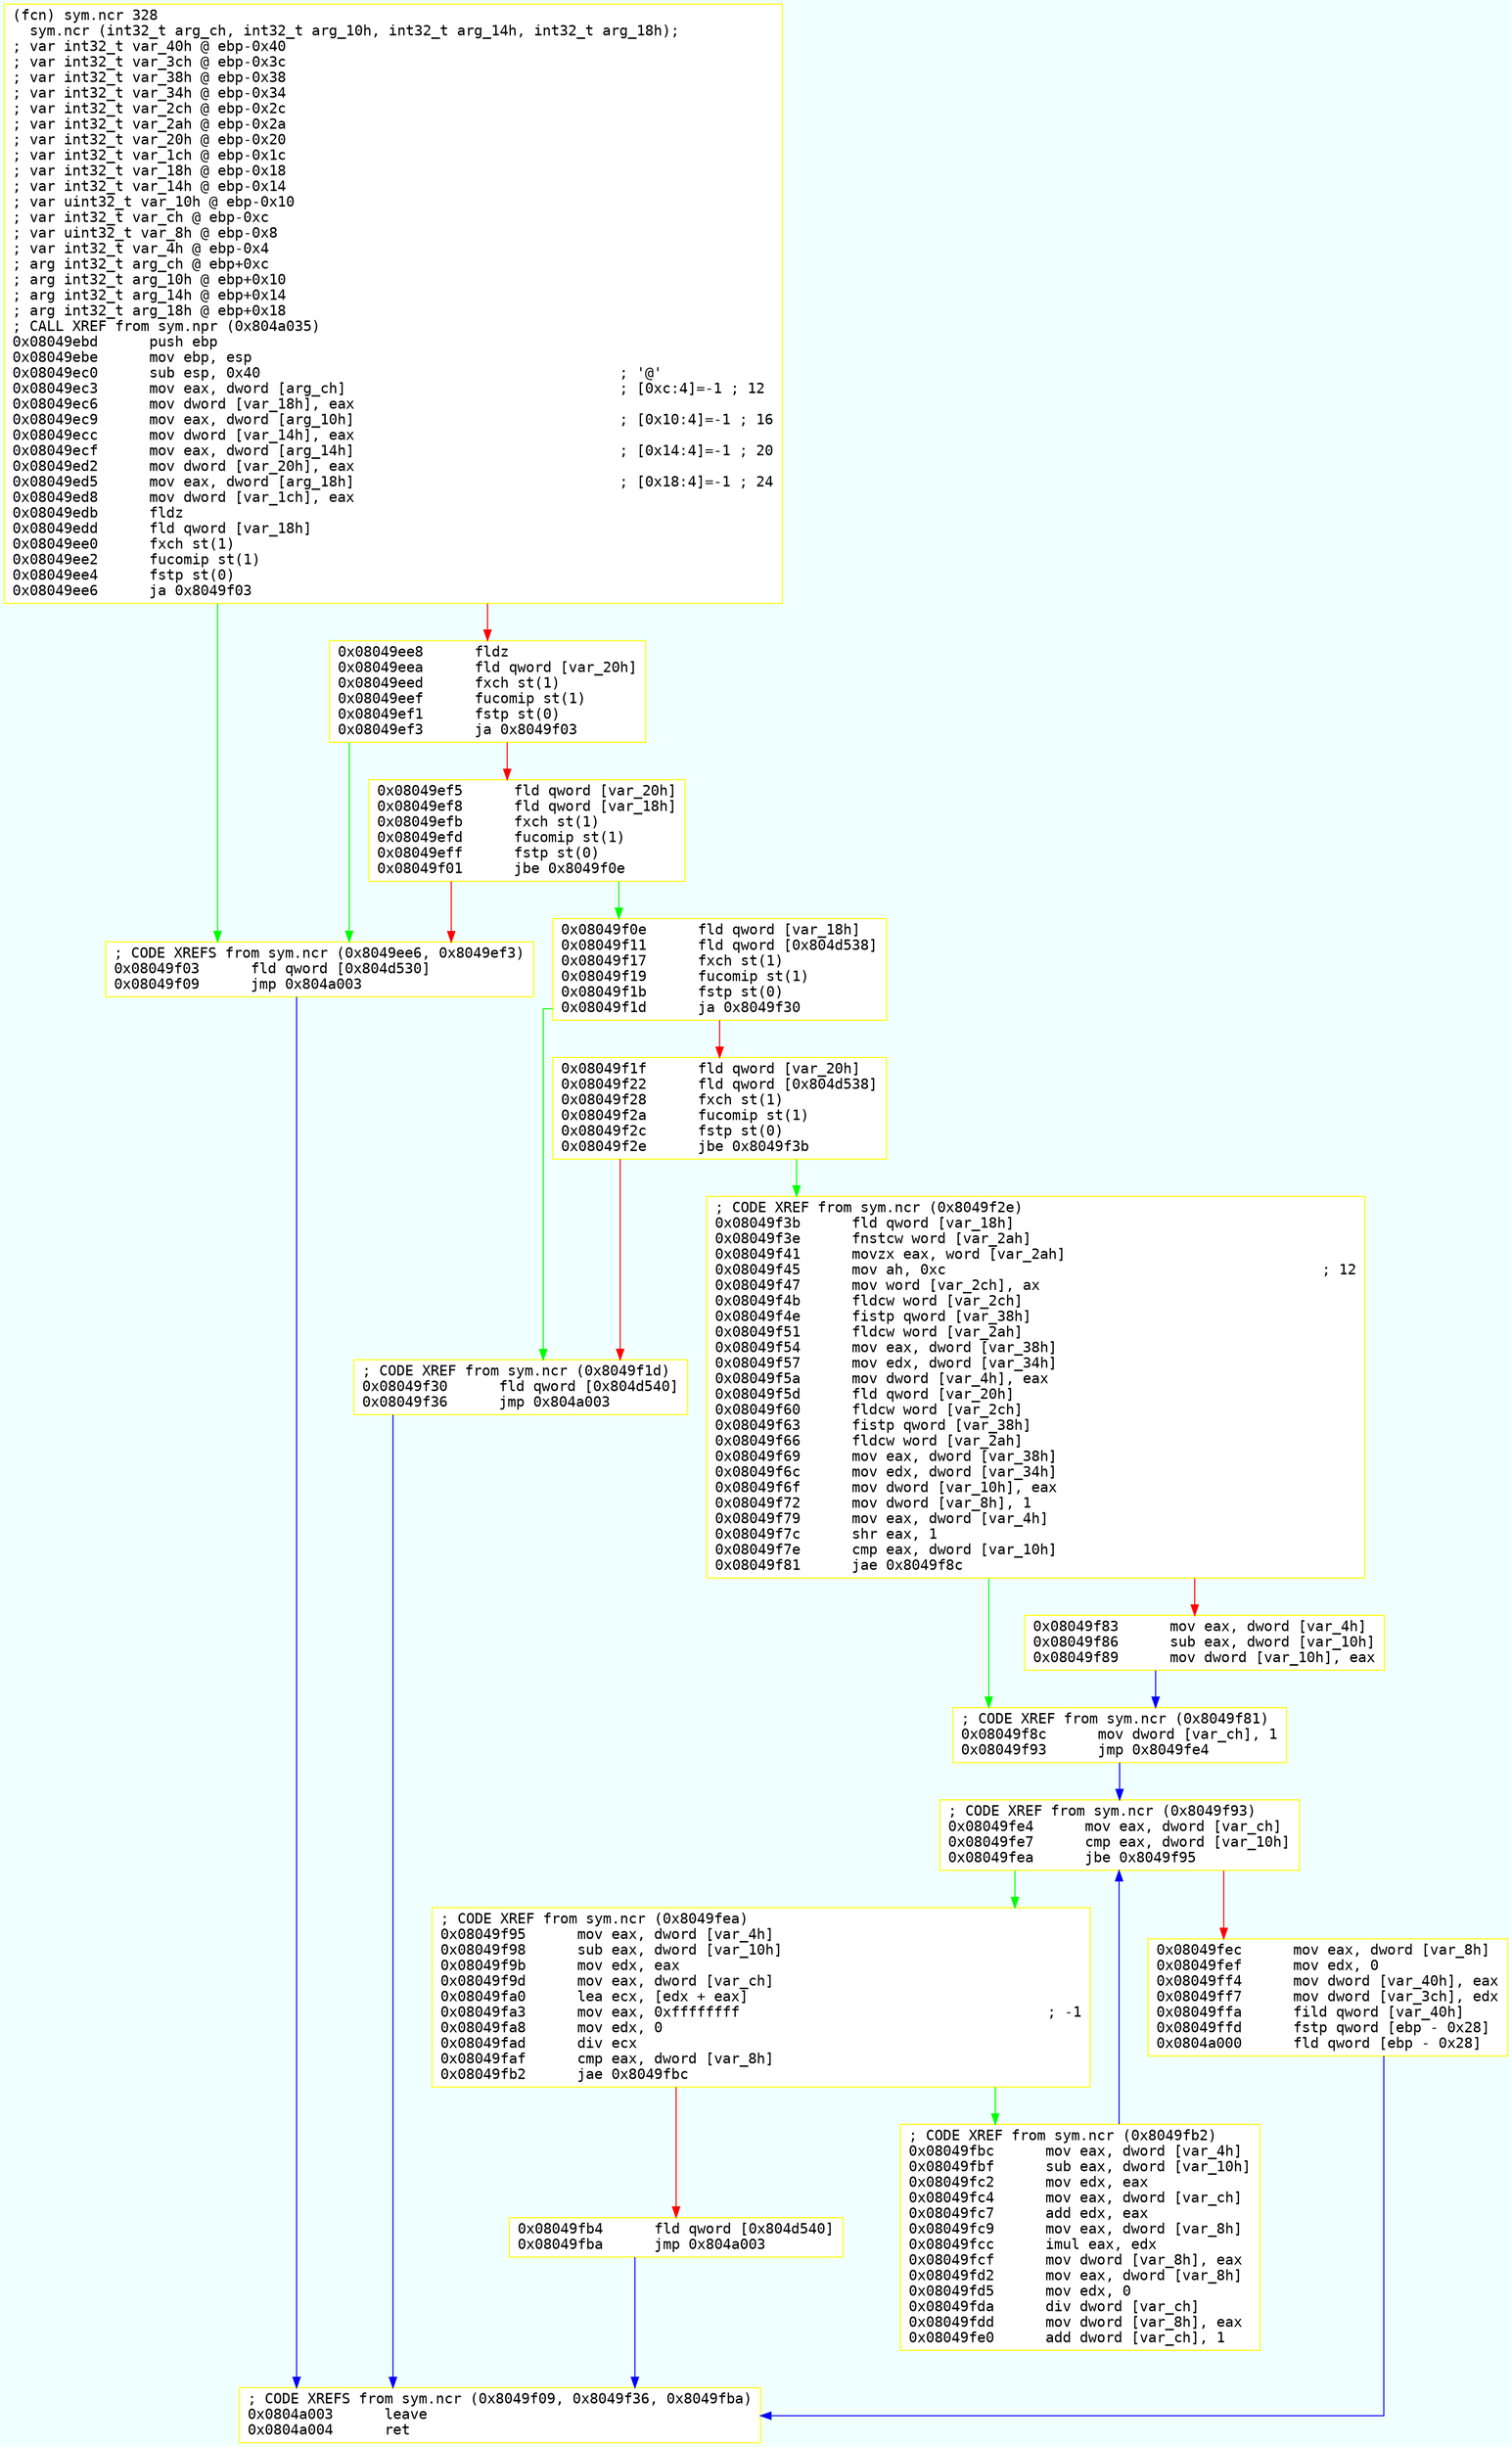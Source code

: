 digraph code {
	graph [bgcolor=azure fontsize=8 fontname="Courier" splines="ortho"];
	node [fillcolor=gray style=filled shape=box];
	edge [arrowhead="normal"];
	"0x08049ebd" -> "0x08049f03" [color="green"];
	"0x08049ebd" -> "0x08049ee8" [color="red"];
	"0x08049ebd" [URL="sym.ncr/0x08049ebd", fillcolor="white",color="yellow", fontname="Courier",label="(fcn) sym.ncr 328\l  sym.ncr (int32_t arg_ch, int32_t arg_10h, int32_t arg_14h, int32_t arg_18h);\l; var int32_t var_40h @ ebp-0x40\l; var int32_t var_3ch @ ebp-0x3c\l; var int32_t var_38h @ ebp-0x38\l; var int32_t var_34h @ ebp-0x34\l; var int32_t var_2ch @ ebp-0x2c\l; var int32_t var_2ah @ ebp-0x2a\l; var int32_t var_20h @ ebp-0x20\l; var int32_t var_1ch @ ebp-0x1c\l; var int32_t var_18h @ ebp-0x18\l; var int32_t var_14h @ ebp-0x14\l; var uint32_t var_10h @ ebp-0x10\l; var int32_t var_ch @ ebp-0xc\l; var uint32_t var_8h @ ebp-0x8\l; var int32_t var_4h @ ebp-0x4\l; arg int32_t arg_ch @ ebp+0xc\l; arg int32_t arg_10h @ ebp+0x10\l; arg int32_t arg_14h @ ebp+0x14\l; arg int32_t arg_18h @ ebp+0x18\l; CALL XREF from sym.npr (0x804a035)\l0x08049ebd      push ebp\l0x08049ebe      mov ebp, esp\l0x08049ec0      sub esp, 0x40                                          ; '@'\l0x08049ec3      mov eax, dword [arg_ch]                                ; [0xc:4]=-1 ; 12\l0x08049ec6      mov dword [var_18h], eax\l0x08049ec9      mov eax, dword [arg_10h]                               ; [0x10:4]=-1 ; 16\l0x08049ecc      mov dword [var_14h], eax\l0x08049ecf      mov eax, dword [arg_14h]                               ; [0x14:4]=-1 ; 20\l0x08049ed2      mov dword [var_20h], eax\l0x08049ed5      mov eax, dword [arg_18h]                               ; [0x18:4]=-1 ; 24\l0x08049ed8      mov dword [var_1ch], eax\l0x08049edb      fldz\l0x08049edd      fld qword [var_18h]\l0x08049ee0      fxch st(1)\l0x08049ee2      fucomip st(1)\l0x08049ee4      fstp st(0)\l0x08049ee6      ja 0x8049f03\l"]
	"0x08049ee8" -> "0x08049f03" [color="green"];
	"0x08049ee8" -> "0x08049ef5" [color="red"];
	"0x08049ee8" [URL="sym.ncr/0x08049ee8", fillcolor="white",color="yellow", fontname="Courier",label="0x08049ee8      fldz\l0x08049eea      fld qword [var_20h]\l0x08049eed      fxch st(1)\l0x08049eef      fucomip st(1)\l0x08049ef1      fstp st(0)\l0x08049ef3      ja 0x8049f03\l"]
	"0x08049ef5" -> "0x08049f0e" [color="green"];
	"0x08049ef5" -> "0x08049f03" [color="red"];
	"0x08049ef5" [URL="sym.ncr/0x08049ef5", fillcolor="white",color="yellow", fontname="Courier",label="0x08049ef5      fld qword [var_20h]\l0x08049ef8      fld qword [var_18h]\l0x08049efb      fxch st(1)\l0x08049efd      fucomip st(1)\l0x08049eff      fstp st(0)\l0x08049f01      jbe 0x8049f0e\l"]
	"0x08049f03" -> "0x0804a003" [color="blue"];
	"0x08049f03" [URL="sym.ncr/0x08049f03", fillcolor="white",color="yellow", fontname="Courier",label="; CODE XREFS from sym.ncr (0x8049ee6, 0x8049ef3)\l0x08049f03      fld qword [0x804d530]\l0x08049f09      jmp 0x804a003\l"]
	"0x08049f0e" -> "0x08049f30" [color="green"];
	"0x08049f0e" -> "0x08049f1f" [color="red"];
	"0x08049f0e" [URL="sym.ncr/0x08049f0e", fillcolor="white",color="yellow", fontname="Courier",label="0x08049f0e      fld qword [var_18h]\l0x08049f11      fld qword [0x804d538]\l0x08049f17      fxch st(1)\l0x08049f19      fucomip st(1)\l0x08049f1b      fstp st(0)\l0x08049f1d      ja 0x8049f30\l"]
	"0x08049f1f" -> "0x08049f3b" [color="green"];
	"0x08049f1f" -> "0x08049f30" [color="red"];
	"0x08049f1f" [URL="sym.ncr/0x08049f1f", fillcolor="white",color="yellow", fontname="Courier",label="0x08049f1f      fld qword [var_20h]\l0x08049f22      fld qword [0x804d538]\l0x08049f28      fxch st(1)\l0x08049f2a      fucomip st(1)\l0x08049f2c      fstp st(0)\l0x08049f2e      jbe 0x8049f3b\l"]
	"0x08049f30" -> "0x0804a003" [color="blue"];
	"0x08049f30" [URL="sym.ncr/0x08049f30", fillcolor="white",color="yellow", fontname="Courier",label="; CODE XREF from sym.ncr (0x8049f1d)\l0x08049f30      fld qword [0x804d540]\l0x08049f36      jmp 0x804a003\l"]
	"0x08049f3b" -> "0x08049f8c" [color="green"];
	"0x08049f3b" -> "0x08049f83" [color="red"];
	"0x08049f3b" [URL="sym.ncr/0x08049f3b", fillcolor="white",color="yellow", fontname="Courier",label="; CODE XREF from sym.ncr (0x8049f2e)\l0x08049f3b      fld qword [var_18h]\l0x08049f3e      fnstcw word [var_2ah]\l0x08049f41      movzx eax, word [var_2ah]\l0x08049f45      mov ah, 0xc                                            ; 12\l0x08049f47      mov word [var_2ch], ax\l0x08049f4b      fldcw word [var_2ch]\l0x08049f4e      fistp qword [var_38h]\l0x08049f51      fldcw word [var_2ah]\l0x08049f54      mov eax, dword [var_38h]\l0x08049f57      mov edx, dword [var_34h]\l0x08049f5a      mov dword [var_4h], eax\l0x08049f5d      fld qword [var_20h]\l0x08049f60      fldcw word [var_2ch]\l0x08049f63      fistp qword [var_38h]\l0x08049f66      fldcw word [var_2ah]\l0x08049f69      mov eax, dword [var_38h]\l0x08049f6c      mov edx, dword [var_34h]\l0x08049f6f      mov dword [var_10h], eax\l0x08049f72      mov dword [var_8h], 1\l0x08049f79      mov eax, dword [var_4h]\l0x08049f7c      shr eax, 1\l0x08049f7e      cmp eax, dword [var_10h]\l0x08049f81      jae 0x8049f8c\l"]
	"0x08049f83" -> "0x08049f8c" [color="blue"];
	"0x08049f83" [URL="sym.ncr/0x08049f83", fillcolor="white",color="yellow", fontname="Courier",label="0x08049f83      mov eax, dword [var_4h]\l0x08049f86      sub eax, dword [var_10h]\l0x08049f89      mov dword [var_10h], eax\l"]
	"0x08049f8c" -> "0x08049fe4" [color="blue"];
	"0x08049f8c" [URL="sym.ncr/0x08049f8c", fillcolor="white",color="yellow", fontname="Courier",label="; CODE XREF from sym.ncr (0x8049f81)\l0x08049f8c      mov dword [var_ch], 1\l0x08049f93      jmp 0x8049fe4\l"]
	"0x08049f95" -> "0x08049fbc" [color="green"];
	"0x08049f95" -> "0x08049fb4" [color="red"];
	"0x08049f95" [URL="sym.ncr/0x08049f95", fillcolor="white",color="yellow", fontname="Courier",label="; CODE XREF from sym.ncr (0x8049fea)\l0x08049f95      mov eax, dword [var_4h]\l0x08049f98      sub eax, dword [var_10h]\l0x08049f9b      mov edx, eax\l0x08049f9d      mov eax, dword [var_ch]\l0x08049fa0      lea ecx, [edx + eax]\l0x08049fa3      mov eax, 0xffffffff                                    ; -1\l0x08049fa8      mov edx, 0\l0x08049fad      div ecx\l0x08049faf      cmp eax, dword [var_8h]\l0x08049fb2      jae 0x8049fbc\l"]
	"0x08049fb4" -> "0x0804a003" [color="blue"];
	"0x08049fb4" [URL="sym.ncr/0x08049fb4", fillcolor="white",color="yellow", fontname="Courier",label="0x08049fb4      fld qword [0x804d540]\l0x08049fba      jmp 0x804a003\l"]
	"0x08049fbc" -> "0x08049fe4" [color="blue"];
	"0x08049fbc" [URL="sym.ncr/0x08049fbc", fillcolor="white",color="yellow", fontname="Courier",label="; CODE XREF from sym.ncr (0x8049fb2)\l0x08049fbc      mov eax, dword [var_4h]\l0x08049fbf      sub eax, dword [var_10h]\l0x08049fc2      mov edx, eax\l0x08049fc4      mov eax, dword [var_ch]\l0x08049fc7      add edx, eax\l0x08049fc9      mov eax, dword [var_8h]\l0x08049fcc      imul eax, edx\l0x08049fcf      mov dword [var_8h], eax\l0x08049fd2      mov eax, dword [var_8h]\l0x08049fd5      mov edx, 0\l0x08049fda      div dword [var_ch]\l0x08049fdd      mov dword [var_8h], eax\l0x08049fe0      add dword [var_ch], 1\l"]
	"0x08049fe4" -> "0x08049f95" [color="green"];
	"0x08049fe4" -> "0x08049fec" [color="red"];
	"0x08049fe4" [URL="sym.ncr/0x08049fe4", fillcolor="white",color="yellow", fontname="Courier",label="; CODE XREF from sym.ncr (0x8049f93)\l0x08049fe4      mov eax, dword [var_ch]\l0x08049fe7      cmp eax, dword [var_10h]\l0x08049fea      jbe 0x8049f95\l"]
	"0x08049fec" -> "0x0804a003" [color="blue"];
	"0x08049fec" [URL="sym.ncr/0x08049fec", fillcolor="white",color="yellow", fontname="Courier",label="0x08049fec      mov eax, dword [var_8h]\l0x08049fef      mov edx, 0\l0x08049ff4      mov dword [var_40h], eax\l0x08049ff7      mov dword [var_3ch], edx\l0x08049ffa      fild qword [var_40h]\l0x08049ffd      fstp qword [ebp - 0x28]\l0x0804a000      fld qword [ebp - 0x28]\l"]
	"0x0804a003" [URL="sym.ncr/0x0804a003", fillcolor="white",color="yellow", fontname="Courier",label="; CODE XREFS from sym.ncr (0x8049f09, 0x8049f36, 0x8049fba)\l0x0804a003      leave\l0x0804a004      ret\l"]
}
